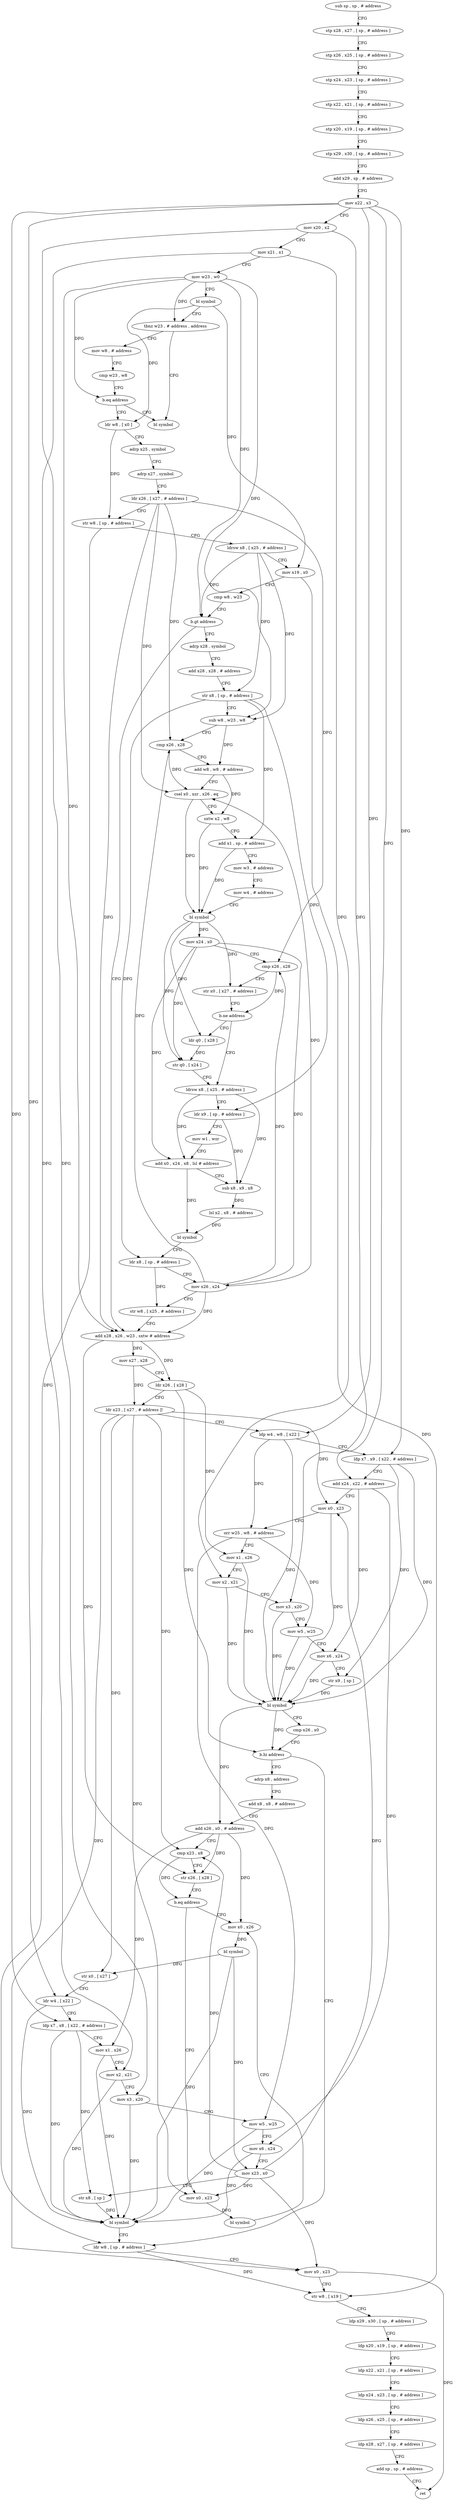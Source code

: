 digraph "func" {
"4264484" [label = "sub sp , sp , # address" ]
"4264488" [label = "stp x28 , x27 , [ sp , # address ]" ]
"4264492" [label = "stp x26 , x25 , [ sp , # address ]" ]
"4264496" [label = "stp x24 , x23 , [ sp , # address ]" ]
"4264500" [label = "stp x22 , x21 , [ sp , # address ]" ]
"4264504" [label = "stp x20 , x19 , [ sp , # address ]" ]
"4264508" [label = "stp x29 , x30 , [ sp , # address ]" ]
"4264512" [label = "add x29 , sp , # address" ]
"4264516" [label = "mov x22 , x3" ]
"4264520" [label = "mov x20 , x2" ]
"4264524" [label = "mov x21 , x1" ]
"4264528" [label = "mov w23 , w0" ]
"4264532" [label = "bl symbol" ]
"4264536" [label = "tbnz w23 , # address , address" ]
"4264900" [label = "bl symbol" ]
"4264540" [label = "mov w8 , # address" ]
"4264544" [label = "cmp w23 , w8" ]
"4264548" [label = "b.eq address" ]
"4264552" [label = "ldr w8 , [ x0 ]" ]
"4264556" [label = "adrp x25 , symbol" ]
"4264560" [label = "adrp x27 , symbol" ]
"4264564" [label = "ldr x26 , [ x27 , # address ]" ]
"4264568" [label = "str w8 , [ sp , # address ]" ]
"4264572" [label = "ldrsw x8 , [ x25 , # address ]" ]
"4264576" [label = "mov x19 , x0" ]
"4264580" [label = "cmp w8 , w23" ]
"4264584" [label = "b.gt address" ]
"4264700" [label = "add x28 , x26 , w23 , sxtw # address" ]
"4264588" [label = "adrp x28 , symbol" ]
"4264704" [label = "mov x27 , x28" ]
"4264708" [label = "ldr x26 , [ x28 ]" ]
"4264712" [label = "ldr x23 , [ x27 , # address ]!" ]
"4264716" [label = "ldp w4 , w8 , [ x22 ]" ]
"4264720" [label = "ldp x7 , x9 , [ x22 , # address ]" ]
"4264724" [label = "add x24 , x22 , # address" ]
"4264728" [label = "mov x0 , x23" ]
"4264732" [label = "orr w25 , w8 , # address" ]
"4264736" [label = "mov x1 , x26" ]
"4264740" [label = "mov x2 , x21" ]
"4264744" [label = "mov x3 , x20" ]
"4264748" [label = "mov w5 , w25" ]
"4264752" [label = "mov x6 , x24" ]
"4264756" [label = "str x9 , [ sp ]" ]
"4264760" [label = "bl symbol" ]
"4264764" [label = "cmp x26 , x0" ]
"4264768" [label = "b.hi address" ]
"4264856" [label = "ldr w8 , [ sp , # address ]" ]
"4264772" [label = "adrp x8 , address" ]
"4264592" [label = "add x28 , x28 , # address" ]
"4264596" [label = "str x8 , [ sp , # address ]" ]
"4264600" [label = "sub w8 , w23 , w8" ]
"4264604" [label = "cmp x26 , x28" ]
"4264608" [label = "add w8 , w8 , # address" ]
"4264612" [label = "csel x0 , xzr , x26 , eq" ]
"4264616" [label = "sxtw x2 , w8" ]
"4264620" [label = "add x1 , sp , # address" ]
"4264624" [label = "mov w3 , # address" ]
"4264628" [label = "mov w4 , # address" ]
"4264632" [label = "bl symbol" ]
"4264636" [label = "mov x24 , x0" ]
"4264640" [label = "cmp x26 , x28" ]
"4264644" [label = "str x0 , [ x27 , # address ]" ]
"4264648" [label = "b.ne address" ]
"4264660" [label = "ldrsw x8 , [ x25 , # address ]" ]
"4264652" [label = "ldr q0 , [ x28 ]" ]
"4264860" [label = "mov x0 , x23" ]
"4264864" [label = "str w8 , [ x19 ]" ]
"4264868" [label = "ldp x29 , x30 , [ sp , # address ]" ]
"4264872" [label = "ldp x20 , x19 , [ sp , # address ]" ]
"4264876" [label = "ldp x22 , x21 , [ sp , # address ]" ]
"4264880" [label = "ldp x24 , x23 , [ sp , # address ]" ]
"4264884" [label = "ldp x26 , x25 , [ sp , # address ]" ]
"4264888" [label = "ldp x28 , x27 , [ sp , # address ]" ]
"4264892" [label = "add sp , sp , # address" ]
"4264896" [label = "ret" ]
"4264776" [label = "add x8 , x8 , # address" ]
"4264780" [label = "add x26 , x0 , # address" ]
"4264784" [label = "cmp x23 , x8" ]
"4264788" [label = "str x26 , [ x28 ]" ]
"4264792" [label = "b.eq address" ]
"4264804" [label = "mov x0 , x26" ]
"4264796" [label = "mov x0 , x23" ]
"4264664" [label = "ldr x9 , [ sp , # address ]" ]
"4264668" [label = "mov w1 , wzr" ]
"4264672" [label = "add x0 , x24 , x8 , lsl # address" ]
"4264676" [label = "sub x8 , x9 , x8" ]
"4264680" [label = "lsl x2 , x8 , # address" ]
"4264684" [label = "bl symbol" ]
"4264688" [label = "ldr x8 , [ sp , # address ]" ]
"4264692" [label = "mov x26 , x24" ]
"4264696" [label = "str w8 , [ x25 , # address ]" ]
"4264656" [label = "str q0 , [ x24 ]" ]
"4264808" [label = "bl symbol" ]
"4264812" [label = "str x0 , [ x27 ]" ]
"4264816" [label = "ldr w4 , [ x22 ]" ]
"4264820" [label = "ldp x7 , x8 , [ x22 , # address ]" ]
"4264824" [label = "mov x1 , x26" ]
"4264828" [label = "mov x2 , x21" ]
"4264832" [label = "mov x3 , x20" ]
"4264836" [label = "mov w5 , w25" ]
"4264840" [label = "mov x6 , x24" ]
"4264844" [label = "mov x23 , x0" ]
"4264848" [label = "str x8 , [ sp ]" ]
"4264852" [label = "bl symbol" ]
"4264800" [label = "bl symbol" ]
"4264484" -> "4264488" [ label = "CFG" ]
"4264488" -> "4264492" [ label = "CFG" ]
"4264492" -> "4264496" [ label = "CFG" ]
"4264496" -> "4264500" [ label = "CFG" ]
"4264500" -> "4264504" [ label = "CFG" ]
"4264504" -> "4264508" [ label = "CFG" ]
"4264508" -> "4264512" [ label = "CFG" ]
"4264512" -> "4264516" [ label = "CFG" ]
"4264516" -> "4264520" [ label = "CFG" ]
"4264516" -> "4264716" [ label = "DFG" ]
"4264516" -> "4264720" [ label = "DFG" ]
"4264516" -> "4264724" [ label = "DFG" ]
"4264516" -> "4264816" [ label = "DFG" ]
"4264516" -> "4264820" [ label = "DFG" ]
"4264520" -> "4264524" [ label = "CFG" ]
"4264520" -> "4264744" [ label = "DFG" ]
"4264520" -> "4264832" [ label = "DFG" ]
"4264524" -> "4264528" [ label = "CFG" ]
"4264524" -> "4264740" [ label = "DFG" ]
"4264524" -> "4264828" [ label = "DFG" ]
"4264528" -> "4264532" [ label = "CFG" ]
"4264528" -> "4264536" [ label = "DFG" ]
"4264528" -> "4264548" [ label = "DFG" ]
"4264528" -> "4264584" [ label = "DFG" ]
"4264528" -> "4264700" [ label = "DFG" ]
"4264528" -> "4264600" [ label = "DFG" ]
"4264532" -> "4264536" [ label = "CFG" ]
"4264532" -> "4264552" [ label = "DFG" ]
"4264532" -> "4264576" [ label = "DFG" ]
"4264536" -> "4264900" [ label = "CFG" ]
"4264536" -> "4264540" [ label = "CFG" ]
"4264540" -> "4264544" [ label = "CFG" ]
"4264544" -> "4264548" [ label = "CFG" ]
"4264548" -> "4264900" [ label = "CFG" ]
"4264548" -> "4264552" [ label = "CFG" ]
"4264552" -> "4264556" [ label = "CFG" ]
"4264552" -> "4264568" [ label = "DFG" ]
"4264556" -> "4264560" [ label = "CFG" ]
"4264560" -> "4264564" [ label = "CFG" ]
"4264564" -> "4264568" [ label = "CFG" ]
"4264564" -> "4264700" [ label = "DFG" ]
"4264564" -> "4264604" [ label = "DFG" ]
"4264564" -> "4264612" [ label = "DFG" ]
"4264564" -> "4264640" [ label = "DFG" ]
"4264568" -> "4264572" [ label = "CFG" ]
"4264568" -> "4264856" [ label = "DFG" ]
"4264572" -> "4264576" [ label = "CFG" ]
"4264572" -> "4264584" [ label = "DFG" ]
"4264572" -> "4264596" [ label = "DFG" ]
"4264572" -> "4264600" [ label = "DFG" ]
"4264576" -> "4264580" [ label = "CFG" ]
"4264576" -> "4264864" [ label = "DFG" ]
"4264580" -> "4264584" [ label = "CFG" ]
"4264584" -> "4264700" [ label = "CFG" ]
"4264584" -> "4264588" [ label = "CFG" ]
"4264700" -> "4264704" [ label = "DFG" ]
"4264700" -> "4264708" [ label = "DFG" ]
"4264700" -> "4264788" [ label = "DFG" ]
"4264588" -> "4264592" [ label = "CFG" ]
"4264704" -> "4264708" [ label = "CFG" ]
"4264704" -> "4264712" [ label = "DFG" ]
"4264708" -> "4264712" [ label = "CFG" ]
"4264708" -> "4264736" [ label = "DFG" ]
"4264708" -> "4264768" [ label = "DFG" ]
"4264712" -> "4264716" [ label = "CFG" ]
"4264712" -> "4264812" [ label = "DFG" ]
"4264712" -> "4264728" [ label = "DFG" ]
"4264712" -> "4264860" [ label = "DFG" ]
"4264712" -> "4264784" [ label = "DFG" ]
"4264712" -> "4264796" [ label = "DFG" ]
"4264716" -> "4264720" [ label = "CFG" ]
"4264716" -> "4264760" [ label = "DFG" ]
"4264716" -> "4264732" [ label = "DFG" ]
"4264720" -> "4264724" [ label = "CFG" ]
"4264720" -> "4264760" [ label = "DFG" ]
"4264720" -> "4264756" [ label = "DFG" ]
"4264724" -> "4264728" [ label = "CFG" ]
"4264724" -> "4264752" [ label = "DFG" ]
"4264724" -> "4264840" [ label = "DFG" ]
"4264728" -> "4264732" [ label = "CFG" ]
"4264728" -> "4264760" [ label = "DFG" ]
"4264732" -> "4264736" [ label = "CFG" ]
"4264732" -> "4264748" [ label = "DFG" ]
"4264732" -> "4264836" [ label = "DFG" ]
"4264736" -> "4264740" [ label = "CFG" ]
"4264736" -> "4264760" [ label = "DFG" ]
"4264740" -> "4264744" [ label = "CFG" ]
"4264740" -> "4264760" [ label = "DFG" ]
"4264744" -> "4264748" [ label = "CFG" ]
"4264744" -> "4264760" [ label = "DFG" ]
"4264748" -> "4264752" [ label = "CFG" ]
"4264748" -> "4264760" [ label = "DFG" ]
"4264752" -> "4264756" [ label = "CFG" ]
"4264752" -> "4264760" [ label = "DFG" ]
"4264756" -> "4264760" [ label = "DFG" ]
"4264760" -> "4264764" [ label = "CFG" ]
"4264760" -> "4264768" [ label = "DFG" ]
"4264760" -> "4264780" [ label = "DFG" ]
"4264764" -> "4264768" [ label = "CFG" ]
"4264768" -> "4264856" [ label = "CFG" ]
"4264768" -> "4264772" [ label = "CFG" ]
"4264856" -> "4264860" [ label = "CFG" ]
"4264856" -> "4264864" [ label = "DFG" ]
"4264772" -> "4264776" [ label = "CFG" ]
"4264592" -> "4264596" [ label = "CFG" ]
"4264596" -> "4264600" [ label = "CFG" ]
"4264596" -> "4264664" [ label = "DFG" ]
"4264596" -> "4264688" [ label = "DFG" ]
"4264596" -> "4264620" [ label = "DFG" ]
"4264600" -> "4264604" [ label = "CFG" ]
"4264600" -> "4264608" [ label = "DFG" ]
"4264604" -> "4264608" [ label = "CFG" ]
"4264604" -> "4264612" [ label = "DFG" ]
"4264608" -> "4264612" [ label = "CFG" ]
"4264608" -> "4264616" [ label = "DFG" ]
"4264612" -> "4264616" [ label = "CFG" ]
"4264612" -> "4264632" [ label = "DFG" ]
"4264616" -> "4264620" [ label = "CFG" ]
"4264616" -> "4264632" [ label = "DFG" ]
"4264620" -> "4264624" [ label = "CFG" ]
"4264620" -> "4264632" [ label = "DFG" ]
"4264624" -> "4264628" [ label = "CFG" ]
"4264628" -> "4264632" [ label = "CFG" ]
"4264632" -> "4264636" [ label = "DFG" ]
"4264632" -> "4264644" [ label = "DFG" ]
"4264632" -> "4264652" [ label = "DFG" ]
"4264632" -> "4264656" [ label = "DFG" ]
"4264636" -> "4264640" [ label = "CFG" ]
"4264636" -> "4264672" [ label = "DFG" ]
"4264636" -> "4264692" [ label = "DFG" ]
"4264636" -> "4264656" [ label = "DFG" ]
"4264640" -> "4264644" [ label = "CFG" ]
"4264640" -> "4264648" [ label = "DFG" ]
"4264644" -> "4264648" [ label = "CFG" ]
"4264648" -> "4264660" [ label = "CFG" ]
"4264648" -> "4264652" [ label = "CFG" ]
"4264660" -> "4264664" [ label = "CFG" ]
"4264660" -> "4264672" [ label = "DFG" ]
"4264660" -> "4264676" [ label = "DFG" ]
"4264652" -> "4264656" [ label = "DFG" ]
"4264860" -> "4264864" [ label = "CFG" ]
"4264860" -> "4264896" [ label = "DFG" ]
"4264864" -> "4264868" [ label = "CFG" ]
"4264868" -> "4264872" [ label = "CFG" ]
"4264872" -> "4264876" [ label = "CFG" ]
"4264876" -> "4264880" [ label = "CFG" ]
"4264880" -> "4264884" [ label = "CFG" ]
"4264884" -> "4264888" [ label = "CFG" ]
"4264888" -> "4264892" [ label = "CFG" ]
"4264892" -> "4264896" [ label = "CFG" ]
"4264776" -> "4264780" [ label = "CFG" ]
"4264780" -> "4264784" [ label = "CFG" ]
"4264780" -> "4264788" [ label = "DFG" ]
"4264780" -> "4264804" [ label = "DFG" ]
"4264780" -> "4264824" [ label = "DFG" ]
"4264784" -> "4264788" [ label = "CFG" ]
"4264784" -> "4264792" [ label = "DFG" ]
"4264788" -> "4264792" [ label = "CFG" ]
"4264792" -> "4264804" [ label = "CFG" ]
"4264792" -> "4264796" [ label = "CFG" ]
"4264804" -> "4264808" [ label = "DFG" ]
"4264796" -> "4264800" [ label = "DFG" ]
"4264664" -> "4264668" [ label = "CFG" ]
"4264664" -> "4264676" [ label = "DFG" ]
"4264668" -> "4264672" [ label = "CFG" ]
"4264672" -> "4264676" [ label = "CFG" ]
"4264672" -> "4264684" [ label = "DFG" ]
"4264676" -> "4264680" [ label = "DFG" ]
"4264680" -> "4264684" [ label = "DFG" ]
"4264684" -> "4264688" [ label = "CFG" ]
"4264688" -> "4264692" [ label = "CFG" ]
"4264688" -> "4264696" [ label = "DFG" ]
"4264692" -> "4264696" [ label = "CFG" ]
"4264692" -> "4264604" [ label = "DFG" ]
"4264692" -> "4264612" [ label = "DFG" ]
"4264692" -> "4264640" [ label = "DFG" ]
"4264692" -> "4264700" [ label = "DFG" ]
"4264696" -> "4264700" [ label = "CFG" ]
"4264656" -> "4264660" [ label = "CFG" ]
"4264808" -> "4264812" [ label = "DFG" ]
"4264808" -> "4264844" [ label = "DFG" ]
"4264808" -> "4264852" [ label = "DFG" ]
"4264812" -> "4264816" [ label = "CFG" ]
"4264816" -> "4264820" [ label = "CFG" ]
"4264816" -> "4264852" [ label = "DFG" ]
"4264820" -> "4264824" [ label = "CFG" ]
"4264820" -> "4264852" [ label = "DFG" ]
"4264820" -> "4264848" [ label = "DFG" ]
"4264824" -> "4264828" [ label = "CFG" ]
"4264824" -> "4264852" [ label = "DFG" ]
"4264828" -> "4264832" [ label = "CFG" ]
"4264828" -> "4264852" [ label = "DFG" ]
"4264832" -> "4264836" [ label = "CFG" ]
"4264832" -> "4264852" [ label = "DFG" ]
"4264836" -> "4264840" [ label = "CFG" ]
"4264836" -> "4264852" [ label = "DFG" ]
"4264840" -> "4264844" [ label = "CFG" ]
"4264840" -> "4264852" [ label = "DFG" ]
"4264844" -> "4264848" [ label = "CFG" ]
"4264844" -> "4264728" [ label = "DFG" ]
"4264844" -> "4264860" [ label = "DFG" ]
"4264844" -> "4264784" [ label = "DFG" ]
"4264844" -> "4264796" [ label = "DFG" ]
"4264848" -> "4264852" [ label = "DFG" ]
"4264852" -> "4264856" [ label = "CFG" ]
"4264800" -> "4264804" [ label = "CFG" ]
}
